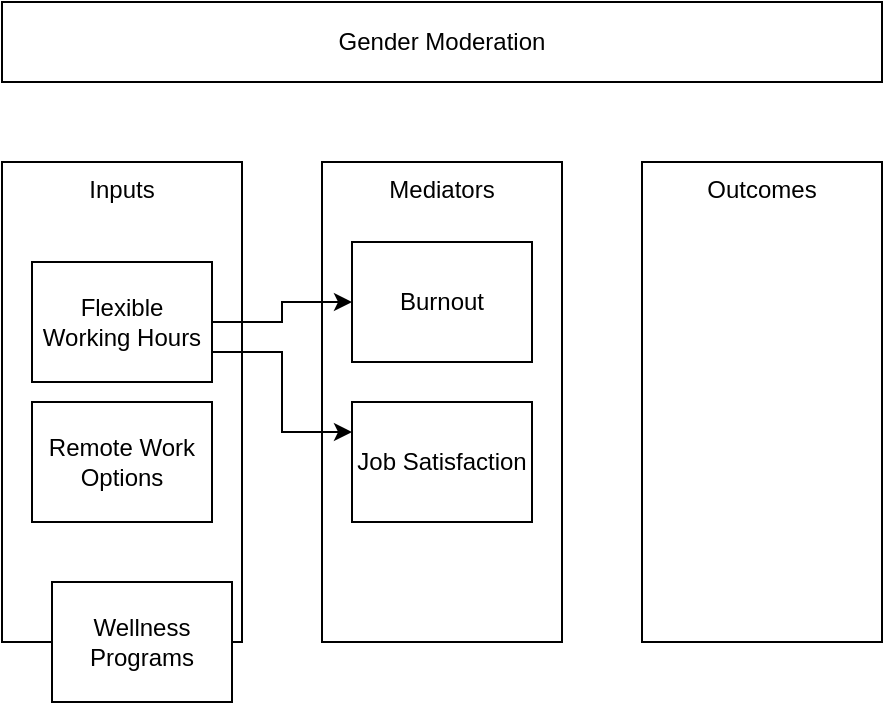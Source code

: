 <mxfile version="26.1.2">
  <diagram name="Page-1" id="tsOy3v51XqxMtDomg62a">
    <mxGraphModel dx="1002" dy="531" grid="1" gridSize="10" guides="1" tooltips="1" connect="1" arrows="1" fold="1" page="1" pageScale="1" pageWidth="1169" pageHeight="827" math="0" shadow="0">
      <root>
        <mxCell id="0" />
        <mxCell id="1" parent="0" />
        <mxCell id="2iG0a1HMq23XKDqGNcqQ-1" value="Inputs" style="rounded=0;whiteSpace=wrap;html=1;verticalAlign=top;" vertex="1" parent="1">
          <mxGeometry x="280" y="120" width="120" height="240" as="geometry" />
        </mxCell>
        <mxCell id="2iG0a1HMq23XKDqGNcqQ-2" value="Mediators" style="rounded=0;whiteSpace=wrap;html=1;verticalAlign=top;" vertex="1" parent="1">
          <mxGeometry x="440" y="120" width="120" height="240" as="geometry" />
        </mxCell>
        <mxCell id="2iG0a1HMq23XKDqGNcqQ-3" value="Outcomes" style="rounded=0;whiteSpace=wrap;html=1;verticalAlign=top;" vertex="1" parent="1">
          <mxGeometry x="600" y="120" width="120" height="240" as="geometry" />
        </mxCell>
        <mxCell id="2iG0a1HMq23XKDqGNcqQ-4" value="Gender Moderation" style="rounded=0;whiteSpace=wrap;html=1;" vertex="1" parent="1">
          <mxGeometry x="280" y="40" width="440" height="40" as="geometry" />
        </mxCell>
        <mxCell id="2iG0a1HMq23XKDqGNcqQ-10" style="edgeStyle=orthogonalEdgeStyle;rounded=0;orthogonalLoop=1;jettySize=auto;html=1;exitX=1;exitY=0.5;exitDx=0;exitDy=0;entryX=0;entryY=0.5;entryDx=0;entryDy=0;" edge="1" parent="1" source="2iG0a1HMq23XKDqGNcqQ-5" target="2iG0a1HMq23XKDqGNcqQ-8">
          <mxGeometry relative="1" as="geometry" />
        </mxCell>
        <mxCell id="2iG0a1HMq23XKDqGNcqQ-11" style="edgeStyle=orthogonalEdgeStyle;rounded=0;orthogonalLoop=1;jettySize=auto;html=1;exitX=1;exitY=0.75;exitDx=0;exitDy=0;entryX=0;entryY=0.25;entryDx=0;entryDy=0;" edge="1" parent="1" source="2iG0a1HMq23XKDqGNcqQ-5" target="2iG0a1HMq23XKDqGNcqQ-9">
          <mxGeometry relative="1" as="geometry" />
        </mxCell>
        <mxCell id="2iG0a1HMq23XKDqGNcqQ-5" value="Flexible Working Hours" style="rounded=0;whiteSpace=wrap;html=1;" vertex="1" parent="1">
          <mxGeometry x="295" y="170" width="90" height="60" as="geometry" />
        </mxCell>
        <mxCell id="2iG0a1HMq23XKDqGNcqQ-6" value="Remote Work Options" style="rounded=0;whiteSpace=wrap;html=1;" vertex="1" parent="1">
          <mxGeometry x="295" y="240" width="90" height="60" as="geometry" />
        </mxCell>
        <mxCell id="2iG0a1HMq23XKDqGNcqQ-7" value="Wellness Programs" style="rounded=0;whiteSpace=wrap;html=1;" vertex="1" parent="1">
          <mxGeometry x="305" y="330" width="90" height="60" as="geometry" />
        </mxCell>
        <mxCell id="2iG0a1HMq23XKDqGNcqQ-8" value="Burnout" style="rounded=0;whiteSpace=wrap;html=1;" vertex="1" parent="1">
          <mxGeometry x="455" y="160" width="90" height="60" as="geometry" />
        </mxCell>
        <mxCell id="2iG0a1HMq23XKDqGNcqQ-9" value="Job Satisfaction" style="rounded=0;whiteSpace=wrap;html=1;" vertex="1" parent="1">
          <mxGeometry x="455" y="240" width="90" height="60" as="geometry" />
        </mxCell>
      </root>
    </mxGraphModel>
  </diagram>
</mxfile>
